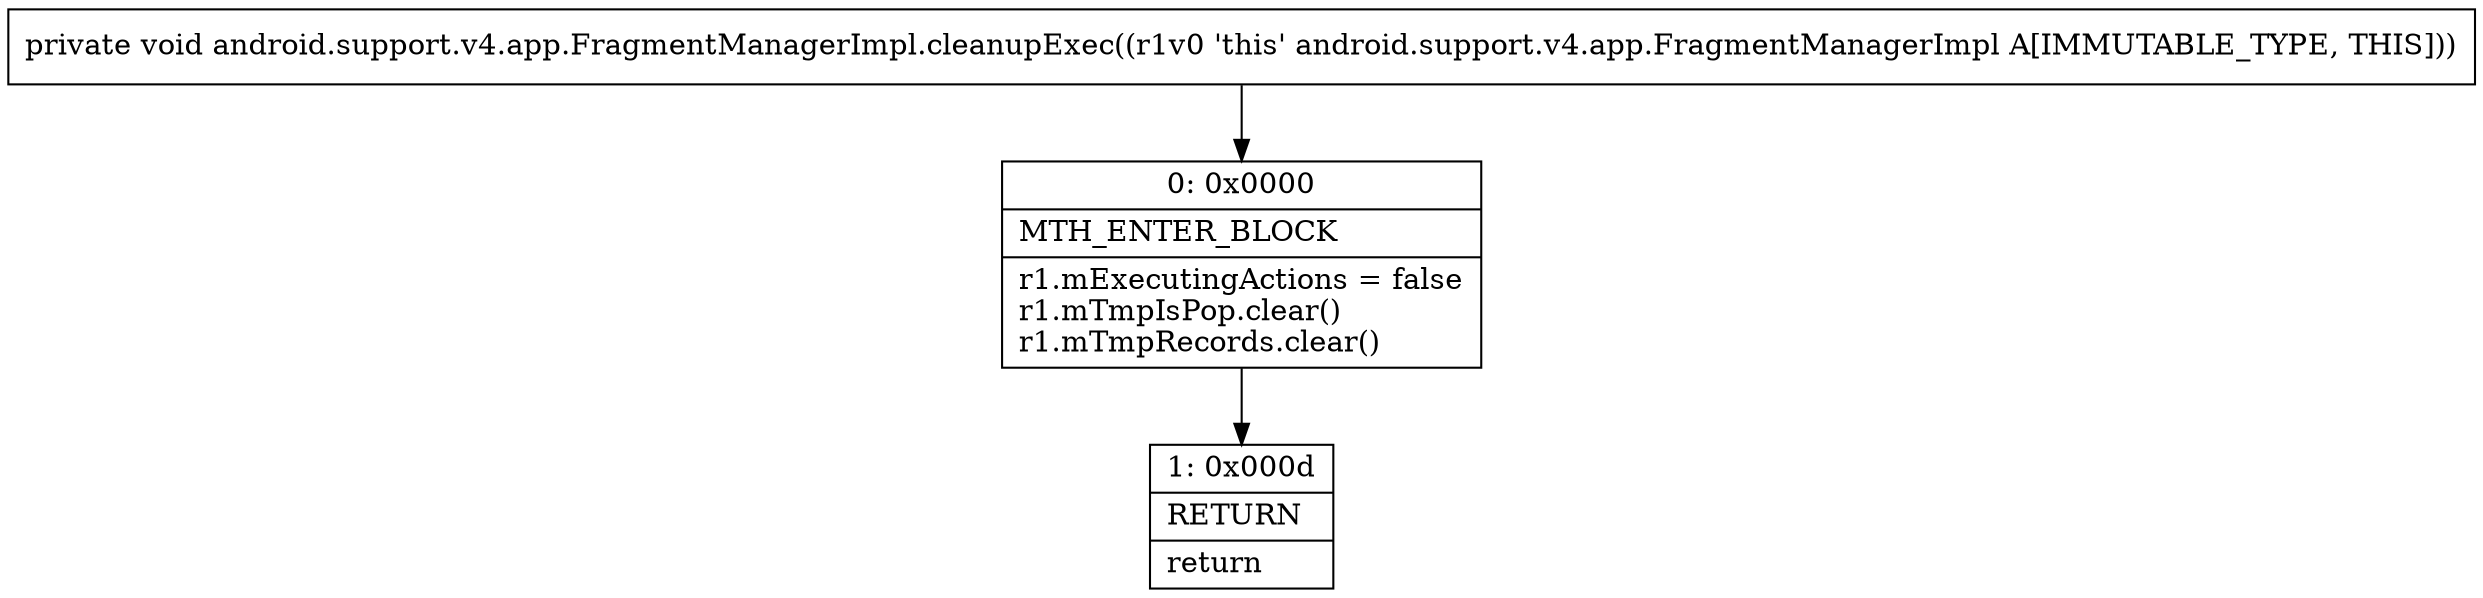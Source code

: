 digraph "CFG forandroid.support.v4.app.FragmentManagerImpl.cleanupExec()V" {
Node_0 [shape=record,label="{0\:\ 0x0000|MTH_ENTER_BLOCK\l|r1.mExecutingActions = false\lr1.mTmpIsPop.clear()\lr1.mTmpRecords.clear()\l}"];
Node_1 [shape=record,label="{1\:\ 0x000d|RETURN\l|return\l}"];
MethodNode[shape=record,label="{private void android.support.v4.app.FragmentManagerImpl.cleanupExec((r1v0 'this' android.support.v4.app.FragmentManagerImpl A[IMMUTABLE_TYPE, THIS])) }"];
MethodNode -> Node_0;
Node_0 -> Node_1;
}

